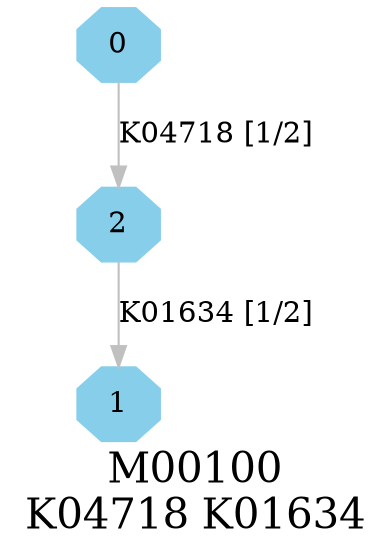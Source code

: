 digraph G {
graph [label="M00100
K04718 K01634",fontsize=20];
node [shape=box,style=filled];
edge [len=3,color=grey];
{node [width=.3,height=.3,shape=octagon,style=filled,color=skyblue] 0 1 2 }
0 -> 2 [label="K04718 [1/2]"];
2 -> 1 [label="K01634 [1/2]"];
}